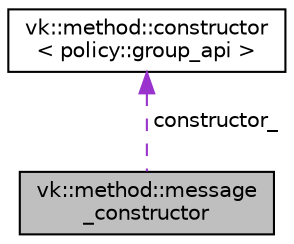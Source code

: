 digraph "vk::method::message_constructor"
{
 // LATEX_PDF_SIZE
  edge [fontname="Helvetica",fontsize="10",labelfontname="Helvetica",labelfontsize="10"];
  node [fontname="Helvetica",fontsize="10",shape=record];
  Node1 [label="vk::method::message\l_constructor",height=0.2,width=0.4,color="black", fillcolor="grey75", style="filled", fontcolor="black",tooltip="Helper to work with message.send method."];
  Node2 -> Node1 [dir="back",color="darkorchid3",fontsize="10",style="dashed",label=" constructor_" ,fontname="Helvetica"];
  Node2 [label="vk::method::constructor\l\< policy::group_api \>",height=0.2,width=0.4,color="black", fillcolor="white", style="filled",URL="$classvk_1_1method_1_1constructor.html",tooltip=" "];
}
